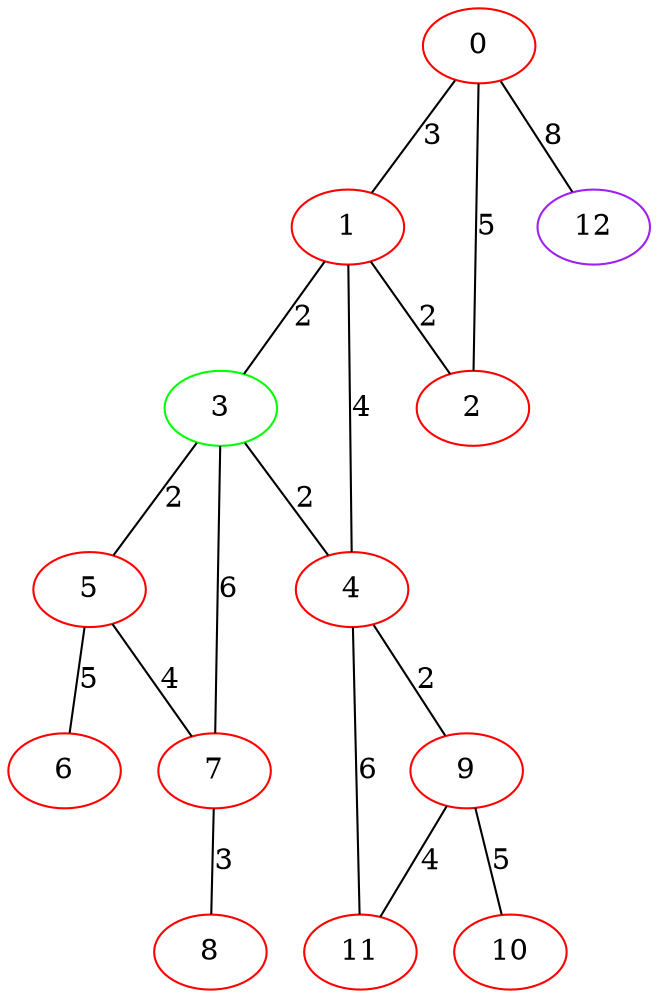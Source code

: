 graph "" {
0 [color=red, weight=1];
1 [color=red, weight=1];
2 [color=red, weight=1];
3 [color=green, weight=2];
4 [color=red, weight=1];
5 [color=red, weight=1];
6 [color=red, weight=1];
7 [color=red, weight=1];
8 [color=red, weight=1];
9 [color=red, weight=1];
10 [color=red, weight=1];
11 [color=red, weight=1];
12 [color=purple, weight=4];
0 -- 1  [key=0, label=3];
0 -- 2  [key=0, label=5];
0 -- 12  [key=0, label=8];
1 -- 2  [key=0, label=2];
1 -- 3  [key=0, label=2];
1 -- 4  [key=0, label=4];
3 -- 4  [key=0, label=2];
3 -- 5  [key=0, label=2];
3 -- 7  [key=0, label=6];
4 -- 11  [key=0, label=6];
4 -- 9  [key=0, label=2];
5 -- 6  [key=0, label=5];
5 -- 7  [key=0, label=4];
7 -- 8  [key=0, label=3];
9 -- 10  [key=0, label=5];
9 -- 11  [key=0, label=4];
}
